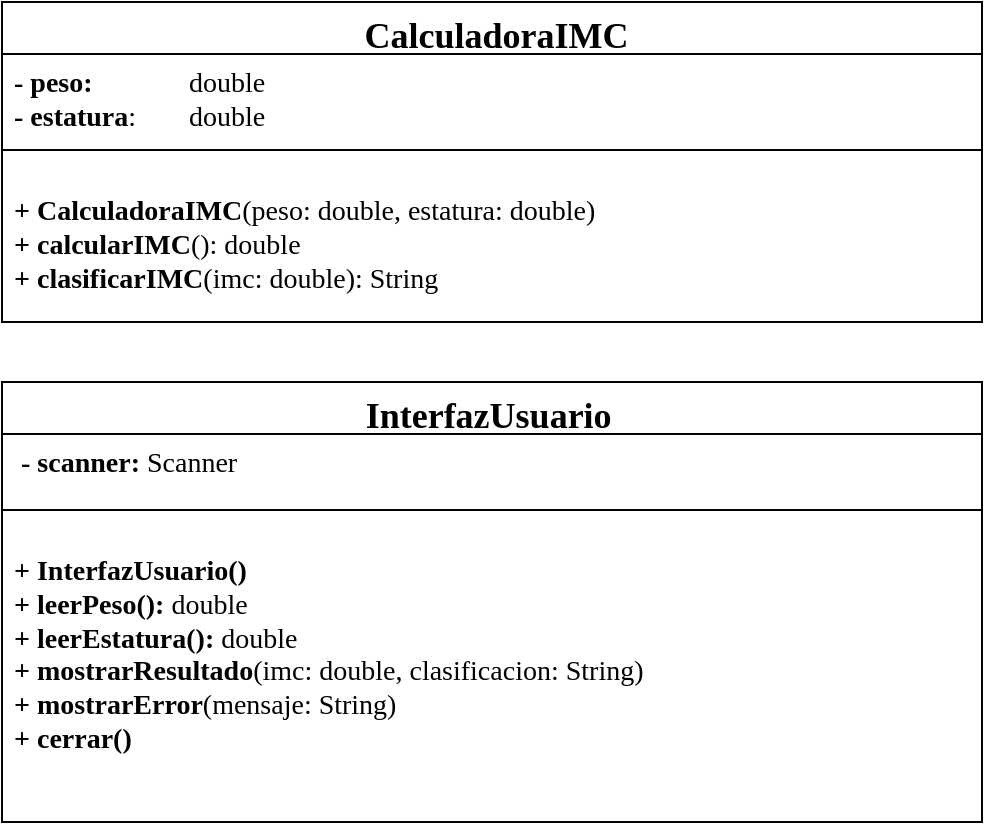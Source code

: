 <mxfile version="26.0.11">
  <diagram name="Página-1" id="_m3JafOKEVZ34VF1hiHr">
    <mxGraphModel dx="1075" dy="471" grid="1" gridSize="10" guides="1" tooltips="1" connect="1" arrows="1" fold="1" page="1" pageScale="1" pageWidth="827" pageHeight="1169" math="0" shadow="0">
      <root>
        <mxCell id="0" />
        <mxCell id="1" parent="0" />
        <mxCell id="FQDzhqa_Sa2Xz07wzHv1-1" value="&lt;span style=&quot;background-color: transparent; color: light-dark(rgb(0, 0, 0), rgb(255, 255, 255));&quot;&gt;&lt;font style=&quot;font-size: 18px;&quot; face=&quot;Tahoma&quot;&gt;&amp;nbsp;CalculadoraIMC&lt;br&gt;&lt;/font&gt;&amp;nbsp;&lt;/span&gt;" style="swimlane;fontStyle=1;align=center;verticalAlign=top;childLayout=stackLayout;horizontal=1;startSize=26;horizontalStack=0;resizeParent=1;resizeParentMax=0;resizeLast=0;collapsible=1;marginBottom=0;whiteSpace=wrap;html=1;" vertex="1" parent="1">
          <mxGeometry x="120" y="130" width="490" height="160" as="geometry" />
        </mxCell>
        <mxCell id="FQDzhqa_Sa2Xz07wzHv1-2" value="&lt;span style=&quot;background-color: transparent; color: light-dark(rgb(0, 0, 0), rgb(255, 255, 255));&quot;&gt;&lt;font style=&quot;font-size: 14px;&quot; face=&quot;Tahoma&quot;&gt;&lt;b&gt;- peso:&lt;span style=&quot;white-space: pre;&quot;&gt;&#x9;&lt;/span&gt;&lt;/b&gt; &lt;span style=&quot;white-space: pre;&quot;&gt;&#x9;&lt;/span&gt;&amp;nbsp;double&lt;/font&gt;&lt;/span&gt;&lt;div&gt;&lt;span style=&quot;background-color: transparent; color: light-dark(rgb(0, 0, 0), rgb(255, 255, 255));&quot;&gt;&lt;font style=&quot;font-size: 14px;&quot; face=&quot;Tahoma&quot;&gt;&lt;b&gt;- estatura&lt;/b&gt;:&lt;span style=&quot;white-space: pre;&quot;&gt;&#x9;&lt;/span&gt; double&amp;nbsp;&lt;/font&gt;&lt;/span&gt;&lt;/div&gt;" style="text;strokeColor=none;fillColor=none;align=left;verticalAlign=top;spacingLeft=4;spacingRight=4;overflow=hidden;rotatable=0;points=[[0,0.5],[1,0.5]];portConstraint=eastwest;whiteSpace=wrap;html=1;" vertex="1" parent="FQDzhqa_Sa2Xz07wzHv1-1">
          <mxGeometry y="26" width="490" height="44" as="geometry" />
        </mxCell>
        <mxCell id="FQDzhqa_Sa2Xz07wzHv1-3" value="" style="line;strokeWidth=1;fillColor=none;align=left;verticalAlign=middle;spacingTop=-1;spacingLeft=3;spacingRight=3;rotatable=0;labelPosition=right;points=[];portConstraint=eastwest;strokeColor=inherit;" vertex="1" parent="FQDzhqa_Sa2Xz07wzHv1-1">
          <mxGeometry y="70" width="490" height="8" as="geometry" />
        </mxCell>
        <mxCell id="FQDzhqa_Sa2Xz07wzHv1-4" value="&lt;pre&gt;&lt;font style=&quot;font-size: 14px;&quot; face=&quot;Tahoma&quot;&gt;&lt;b&gt;+ CalculadoraIMC&lt;/b&gt;(peso: double, estatura: double) &lt;br&gt;&lt;b&gt;+ calcularIMC&lt;/b&gt;(): double             &lt;br&gt;&lt;b&gt;+ clasificarIMC&lt;/b&gt;(imc: double): String&lt;/font&gt;&lt;/pre&gt;" style="text;strokeColor=none;fillColor=none;align=left;verticalAlign=top;spacingLeft=4;spacingRight=4;overflow=hidden;rotatable=0;points=[[0,0.5],[1,0.5]];portConstraint=eastwest;whiteSpace=wrap;html=1;" vertex="1" parent="FQDzhqa_Sa2Xz07wzHv1-1">
          <mxGeometry y="78" width="490" height="82" as="geometry" />
        </mxCell>
        <mxCell id="FQDzhqa_Sa2Xz07wzHv1-5" value="&lt;span style=&quot;background-color: transparent;&quot;&gt;&lt;font face=&quot;Tahoma&quot;&gt;&lt;span style=&quot;font-size: 18px;&quot;&gt;InterfazUsuario&lt;/span&gt;&lt;/font&gt;&lt;font color=&quot;rgba(0, 0, 0, 0)&quot;&gt;&amp;nbsp;&lt;/font&gt;&lt;/span&gt;" style="swimlane;fontStyle=1;align=center;verticalAlign=top;childLayout=stackLayout;horizontal=1;startSize=26;horizontalStack=0;resizeParent=1;resizeParentMax=0;resizeLast=0;collapsible=1;marginBottom=0;whiteSpace=wrap;html=1;" vertex="1" parent="1">
          <mxGeometry x="120" y="320" width="490" height="220" as="geometry" />
        </mxCell>
        <mxCell id="FQDzhqa_Sa2Xz07wzHv1-6" value="&lt;font face=&quot;Tahoma&quot;&gt;&lt;span style=&quot;font-size: 14px;&quot;&gt;&lt;b&gt;&amp;nbsp;- scanner: &lt;/b&gt;Scanner&lt;b&gt;&amp;nbsp;&lt;/b&gt;&lt;/span&gt;&lt;/font&gt;" style="text;strokeColor=none;fillColor=none;align=left;verticalAlign=top;spacingLeft=4;spacingRight=4;overflow=hidden;rotatable=0;points=[[0,0.5],[1,0.5]];portConstraint=eastwest;whiteSpace=wrap;html=1;" vertex="1" parent="FQDzhqa_Sa2Xz07wzHv1-5">
          <mxGeometry y="26" width="490" height="34" as="geometry" />
        </mxCell>
        <mxCell id="FQDzhqa_Sa2Xz07wzHv1-7" value="" style="line;strokeWidth=1;fillColor=none;align=left;verticalAlign=middle;spacingTop=-1;spacingLeft=3;spacingRight=3;rotatable=0;labelPosition=right;points=[];portConstraint=eastwest;strokeColor=inherit;" vertex="1" parent="FQDzhqa_Sa2Xz07wzHv1-5">
          <mxGeometry y="60" width="490" height="8" as="geometry" />
        </mxCell>
        <mxCell id="FQDzhqa_Sa2Xz07wzHv1-8" value="&lt;pre&gt;&lt;font face=&quot;Tahoma&quot;&gt;&lt;span style=&quot;font-size: 14px;&quot;&gt;&lt;b&gt;+ InterfazUsuario()                        &lt;br&gt;+ leerPeso(): &lt;/b&gt;double&lt;b&gt;                    &lt;br&gt;+ leerEstatura(): &lt;/b&gt;double&lt;b&gt;              &lt;br&gt;+ mostrarResultado&lt;/b&gt;(imc: double, clasificacion: String)&lt;b&gt;&lt;br&gt;+ mostrarError&lt;/b&gt;(mensaje: String)&lt;b&gt;           &lt;br&gt;+ cerrar() &lt;/b&gt;&lt;/span&gt;&lt;/font&gt;&lt;/pre&gt;" style="text;strokeColor=none;fillColor=none;align=left;verticalAlign=top;spacingLeft=4;spacingRight=4;overflow=hidden;rotatable=0;points=[[0,0.5],[1,0.5]];portConstraint=eastwest;whiteSpace=wrap;html=1;" vertex="1" parent="FQDzhqa_Sa2Xz07wzHv1-5">
          <mxGeometry y="68" width="490" height="152" as="geometry" />
        </mxCell>
      </root>
    </mxGraphModel>
  </diagram>
</mxfile>
